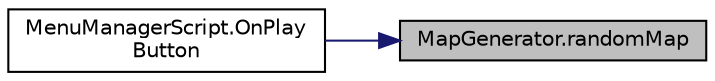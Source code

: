 digraph "MapGenerator.randomMap"
{
 // LATEX_PDF_SIZE
  edge [fontname="Helvetica",fontsize="10",labelfontname="Helvetica",labelfontsize="10"];
  node [fontname="Helvetica",fontsize="10",shape=record];
  rankdir="RL";
  Node1 [label="MapGenerator.randomMap",height=0.2,width=0.4,color="black", fillcolor="grey75", style="filled", fontcolor="black",tooltip="randomMap() Retorna una matriz aleatoria dependiendo del largo y ancho que se le ingresan"];
  Node1 -> Node2 [dir="back",color="midnightblue",fontsize="10",style="solid",fontname="Helvetica"];
  Node2 [label="MenuManagerScript.OnPlay\lButton",height=0.2,width=0.4,color="black", fillcolor="white", style="filled",URL="$class_menu_manager_script.html#a0bfa1fd4fd4610337388056c4852c619",tooltip=" "];
}
